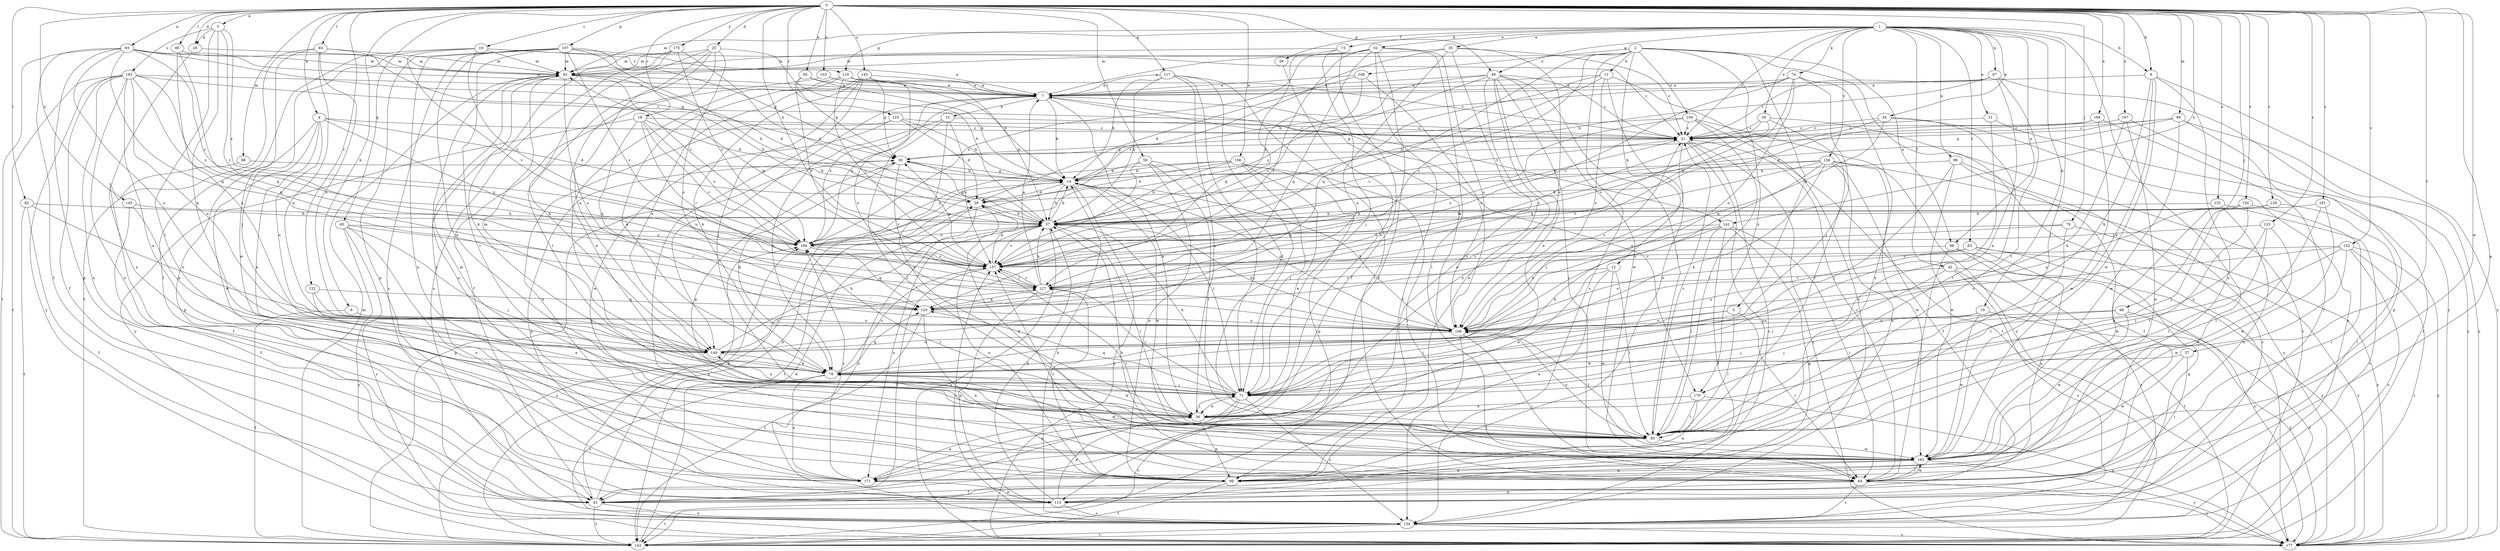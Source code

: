 strict digraph  {
0;
1;
2;
3;
4;
5;
7;
8;
9;
10;
11;
12;
13;
14;
18;
19;
21;
25;
28;
29;
30;
31;
32;
34;
35;
36;
37;
39;
42;
43;
45;
49;
50;
57;
59;
63;
64;
66;
70;
71;
73;
74;
78;
80;
82;
83;
85;
88;
89;
92;
93;
95;
96;
97;
98;
99;
103;
104;
106;
107;
113;
117;
119;
120;
122;
123;
125;
127;
128;
132;
134;
141;
142;
143;
145;
149;
150;
152;
156;
157;
158;
163;
166;
167;
168;
170;
171;
175;
177;
181;
183;
184;
0 -> 3  [label=a];
0 -> 4  [label=a];
0 -> 8  [label=b];
0 -> 9  [label=b];
0 -> 18  [label=c];
0 -> 19  [label=c];
0 -> 25  [label=d];
0 -> 28  [label=d];
0 -> 37  [label=f];
0 -> 45  [label=g];
0 -> 49  [label=g];
0 -> 57  [label=h];
0 -> 59  [label=i];
0 -> 66  [label=j];
0 -> 70  [label=j];
0 -> 80  [label=l];
0 -> 82  [label=l];
0 -> 83  [label=l];
0 -> 88  [label=m];
0 -> 89  [label=m];
0 -> 93  [label=n];
0 -> 95  [label=n];
0 -> 103  [label=o];
0 -> 107  [label=p];
0 -> 113  [label=p];
0 -> 117  [label=q];
0 -> 122  [label=r];
0 -> 123  [label=r];
0 -> 125  [label=r];
0 -> 128  [label=s];
0 -> 132  [label=s];
0 -> 141  [label=t];
0 -> 143  [label=u];
0 -> 145  [label=u];
0 -> 150  [label=v];
0 -> 152  [label=v];
0 -> 158  [label=w];
0 -> 163  [label=w];
0 -> 166  [label=x];
0 -> 167  [label=x];
0 -> 175  [label=y];
0 -> 181  [label=z];
1 -> 9  [label=b];
1 -> 10  [label=b];
1 -> 21  [label=c];
1 -> 30  [label=e];
1 -> 31  [label=e];
1 -> 32  [label=e];
1 -> 34  [label=e];
1 -> 35  [label=e];
1 -> 39  [label=f];
1 -> 42  [label=f];
1 -> 49  [label=g];
1 -> 63  [label=i];
1 -> 64  [label=i];
1 -> 73  [label=k];
1 -> 74  [label=k];
1 -> 85  [label=l];
1 -> 92  [label=m];
1 -> 96  [label=n];
1 -> 97  [label=n];
1 -> 98  [label=n];
1 -> 119  [label=q];
1 -> 156  [label=v];
2 -> 5  [label=a];
2 -> 7  [label=a];
2 -> 11  [label=b];
2 -> 12  [label=b];
2 -> 98  [label=n];
2 -> 104  [label=o];
2 -> 120  [label=q];
2 -> 127  [label=r];
2 -> 134  [label=s];
2 -> 168  [label=x];
2 -> 170  [label=x];
2 -> 177  [label=y];
3 -> 28  [label=d];
3 -> 78  [label=k];
3 -> 85  [label=l];
3 -> 127  [label=r];
3 -> 183  [label=z];
3 -> 184  [label=z];
4 -> 21  [label=c];
4 -> 29  [label=d];
4 -> 36  [label=e];
4 -> 113  [label=p];
4 -> 149  [label=u];
4 -> 157  [label=v];
4 -> 163  [label=w];
5 -> 64  [label=i];
5 -> 71  [label=j];
5 -> 85  [label=l];
5 -> 106  [label=o];
7 -> 13  [label=b];
7 -> 14  [label=b];
7 -> 36  [label=e];
7 -> 141  [label=t];
7 -> 149  [label=u];
7 -> 170  [label=x];
7 -> 184  [label=z];
8 -> 106  [label=o];
8 -> 142  [label=t];
9 -> 7  [label=a];
9 -> 78  [label=k];
9 -> 163  [label=w];
9 -> 170  [label=x];
9 -> 171  [label=x];
9 -> 177  [label=y];
10 -> 71  [label=j];
10 -> 106  [label=o];
10 -> 163  [label=w];
10 -> 177  [label=y];
11 -> 7  [label=a];
11 -> 57  [label=h];
11 -> 99  [label=n];
11 -> 106  [label=o];
11 -> 134  [label=s];
11 -> 157  [label=v];
12 -> 36  [label=e];
12 -> 85  [label=l];
12 -> 99  [label=n];
12 -> 127  [label=r];
12 -> 163  [label=w];
13 -> 21  [label=c];
13 -> 36  [label=e];
13 -> 78  [label=k];
13 -> 85  [label=l];
13 -> 157  [label=v];
14 -> 29  [label=d];
14 -> 50  [label=g];
14 -> 57  [label=h];
14 -> 71  [label=j];
14 -> 106  [label=o];
14 -> 163  [label=w];
14 -> 177  [label=y];
18 -> 14  [label=b];
18 -> 21  [label=c];
18 -> 120  [label=q];
18 -> 127  [label=r];
18 -> 157  [label=v];
18 -> 177  [label=y];
18 -> 184  [label=z];
19 -> 7  [label=a];
19 -> 43  [label=f];
19 -> 71  [label=j];
19 -> 92  [label=m];
19 -> 157  [label=v];
19 -> 184  [label=z];
19 -> 119  [label=r];
21 -> 50  [label=g];
21 -> 71  [label=j];
21 -> 113  [label=p];
21 -> 134  [label=s];
21 -> 157  [label=v];
21 -> 177  [label=y];
25 -> 57  [label=h];
25 -> 71  [label=j];
25 -> 78  [label=k];
25 -> 85  [label=l];
25 -> 92  [label=m];
25 -> 106  [label=o];
25 -> 149  [label=u];
28 -> 92  [label=m];
28 -> 171  [label=x];
29 -> 57  [label=h];
29 -> 134  [label=s];
29 -> 142  [label=t];
30 -> 21  [label=c];
30 -> 85  [label=l];
30 -> 120  [label=q];
30 -> 127  [label=r];
30 -> 142  [label=t];
31 -> 21  [label=c];
31 -> 71  [label=j];
31 -> 142  [label=t];
32 -> 43  [label=f];
32 -> 64  [label=i];
32 -> 92  [label=m];
32 -> 106  [label=o];
32 -> 120  [label=q];
32 -> 127  [label=r];
32 -> 142  [label=t];
32 -> 184  [label=z];
34 -> 21  [label=c];
34 -> 85  [label=l];
34 -> 120  [label=q];
34 -> 134  [label=s];
34 -> 157  [label=v];
35 -> 21  [label=c];
35 -> 92  [label=m];
35 -> 99  [label=n];
35 -> 106  [label=o];
35 -> 149  [label=u];
35 -> 184  [label=z];
36 -> 71  [label=j];
36 -> 78  [label=k];
36 -> 85  [label=l];
36 -> 99  [label=n];
37 -> 64  [label=i];
37 -> 78  [label=k];
37 -> 163  [label=w];
39 -> 36  [label=e];
42 -> 71  [label=j];
42 -> 127  [label=r];
42 -> 134  [label=s];
42 -> 142  [label=t];
42 -> 177  [label=y];
43 -> 14  [label=b];
43 -> 134  [label=s];
43 -> 142  [label=t];
43 -> 184  [label=z];
45 -> 71  [label=j];
45 -> 127  [label=r];
45 -> 134  [label=s];
45 -> 171  [label=x];
45 -> 177  [label=y];
45 -> 184  [label=z];
49 -> 7  [label=a];
49 -> 21  [label=c];
49 -> 36  [label=e];
49 -> 57  [label=h];
49 -> 64  [label=i];
49 -> 85  [label=l];
49 -> 99  [label=n];
49 -> 163  [label=w];
49 -> 171  [label=x];
49 -> 184  [label=z];
50 -> 14  [label=b];
50 -> 78  [label=k];
50 -> 113  [label=p];
50 -> 127  [label=r];
57 -> 14  [label=b];
57 -> 21  [label=c];
57 -> 50  [label=g];
57 -> 85  [label=l];
57 -> 99  [label=n];
57 -> 157  [label=v];
57 -> 171  [label=x];
57 -> 177  [label=y];
57 -> 184  [label=z];
59 -> 14  [label=b];
59 -> 71  [label=j];
59 -> 85  [label=l];
59 -> 99  [label=n];
59 -> 157  [label=v];
63 -> 99  [label=n];
63 -> 106  [label=o];
63 -> 113  [label=p];
63 -> 149  [label=u];
63 -> 157  [label=v];
63 -> 177  [label=y];
64 -> 21  [label=c];
64 -> 57  [label=h];
64 -> 113  [label=p];
64 -> 134  [label=s];
64 -> 157  [label=v];
64 -> 163  [label=w];
64 -> 177  [label=y];
66 -> 71  [label=j];
66 -> 106  [label=o];
66 -> 142  [label=t];
66 -> 163  [label=w];
70 -> 85  [label=l];
70 -> 127  [label=r];
70 -> 177  [label=y];
70 -> 184  [label=z];
71 -> 36  [label=e];
71 -> 57  [label=h];
71 -> 120  [label=q];
71 -> 127  [label=r];
71 -> 134  [label=s];
71 -> 142  [label=t];
71 -> 149  [label=u];
71 -> 171  [label=x];
73 -> 43  [label=f];
73 -> 71  [label=j];
73 -> 92  [label=m];
73 -> 120  [label=q];
74 -> 7  [label=a];
74 -> 14  [label=b];
74 -> 71  [label=j];
74 -> 106  [label=o];
74 -> 127  [label=r];
74 -> 157  [label=v];
74 -> 171  [label=x];
78 -> 71  [label=j];
78 -> 92  [label=m];
78 -> 120  [label=q];
78 -> 134  [label=s];
78 -> 157  [label=v];
78 -> 163  [label=w];
78 -> 171  [label=x];
80 -> 92  [label=m];
80 -> 120  [label=q];
80 -> 149  [label=u];
82 -> 43  [label=f];
82 -> 57  [label=h];
82 -> 106  [label=o];
82 -> 142  [label=t];
83 -> 92  [label=m];
83 -> 106  [label=o];
83 -> 142  [label=t];
83 -> 149  [label=u];
83 -> 163  [label=w];
83 -> 184  [label=z];
85 -> 21  [label=c];
85 -> 50  [label=g];
85 -> 106  [label=o];
85 -> 163  [label=w];
85 -> 184  [label=z];
88 -> 14  [label=b];
88 -> 43  [label=f];
89 -> 21  [label=c];
89 -> 29  [label=d];
89 -> 50  [label=g];
89 -> 113  [label=p];
89 -> 163  [label=w];
89 -> 177  [label=y];
92 -> 7  [label=a];
92 -> 29  [label=d];
92 -> 57  [label=h];
92 -> 78  [label=k];
92 -> 99  [label=n];
92 -> 106  [label=o];
93 -> 7  [label=a];
93 -> 43  [label=f];
93 -> 50  [label=g];
93 -> 92  [label=m];
93 -> 113  [label=p];
93 -> 120  [label=q];
93 -> 142  [label=t];
93 -> 149  [label=u];
93 -> 184  [label=z];
95 -> 7  [label=a];
95 -> 14  [label=b];
95 -> 50  [label=g];
95 -> 157  [label=v];
96 -> 14  [label=b];
96 -> 43  [label=f];
96 -> 71  [label=j];
96 -> 134  [label=s];
96 -> 163  [label=w];
97 -> 7  [label=a];
97 -> 14  [label=b];
97 -> 21  [label=c];
97 -> 36  [label=e];
97 -> 85  [label=l];
97 -> 177  [label=y];
98 -> 64  [label=i];
98 -> 134  [label=s];
98 -> 157  [label=v];
98 -> 177  [label=y];
99 -> 43  [label=f];
99 -> 127  [label=r];
99 -> 142  [label=t];
103 -> 7  [label=a];
103 -> 14  [label=b];
103 -> 43  [label=f];
104 -> 21  [label=c];
104 -> 50  [label=g];
104 -> 85  [label=l];
104 -> 142  [label=t];
104 -> 157  [label=v];
104 -> 177  [label=y];
106 -> 7  [label=a];
106 -> 14  [label=b];
106 -> 21  [label=c];
106 -> 57  [label=h];
106 -> 64  [label=i];
106 -> 85  [label=l];
106 -> 134  [label=s];
106 -> 149  [label=u];
107 -> 21  [label=c];
107 -> 36  [label=e];
107 -> 50  [label=g];
107 -> 57  [label=h];
107 -> 85  [label=l];
107 -> 92  [label=m];
107 -> 99  [label=n];
107 -> 113  [label=p];
107 -> 134  [label=s];
107 -> 157  [label=v];
113 -> 36  [label=e];
113 -> 57  [label=h];
113 -> 134  [label=s];
113 -> 142  [label=t];
117 -> 7  [label=a];
117 -> 14  [label=b];
117 -> 36  [label=e];
117 -> 57  [label=h];
117 -> 64  [label=i];
117 -> 71  [label=j];
117 -> 85  [label=l];
119 -> 7  [label=a];
119 -> 21  [label=c];
119 -> 36  [label=e];
119 -> 50  [label=g];
119 -> 78  [label=k];
119 -> 157  [label=v];
120 -> 99  [label=n];
120 -> 106  [label=o];
120 -> 142  [label=t];
122 -> 36  [label=e];
122 -> 120  [label=q];
122 -> 149  [label=u];
123 -> 36  [label=e];
123 -> 85  [label=l];
123 -> 163  [label=w];
123 -> 184  [label=z];
125 -> 14  [label=b];
125 -> 21  [label=c];
125 -> 29  [label=d];
125 -> 163  [label=w];
125 -> 171  [label=x];
127 -> 7  [label=a];
127 -> 57  [label=h];
127 -> 113  [label=p];
127 -> 120  [label=q];
127 -> 157  [label=v];
128 -> 57  [label=h];
128 -> 64  [label=i];
128 -> 106  [label=o];
132 -> 57  [label=h];
132 -> 99  [label=n];
132 -> 134  [label=s];
132 -> 163  [label=w];
134 -> 14  [label=b];
134 -> 142  [label=t];
134 -> 157  [label=v];
134 -> 177  [label=y];
141 -> 43  [label=f];
141 -> 64  [label=i];
141 -> 78  [label=k];
141 -> 85  [label=l];
141 -> 106  [label=o];
141 -> 113  [label=p];
141 -> 184  [label=z];
142 -> 14  [label=b];
142 -> 29  [label=d];
142 -> 50  [label=g];
142 -> 92  [label=m];
142 -> 184  [label=z];
143 -> 7  [label=a];
143 -> 57  [label=h];
143 -> 64  [label=i];
143 -> 71  [label=j];
143 -> 78  [label=k];
143 -> 106  [label=o];
143 -> 149  [label=u];
145 -> 43  [label=f];
145 -> 57  [label=h];
145 -> 149  [label=u];
149 -> 57  [label=h];
149 -> 78  [label=k];
149 -> 127  [label=r];
150 -> 57  [label=h];
150 -> 64  [label=i];
150 -> 71  [label=j];
150 -> 85  [label=l];
152 -> 71  [label=j];
152 -> 106  [label=o];
152 -> 134  [label=s];
152 -> 142  [label=t];
152 -> 157  [label=v];
152 -> 163  [label=w];
152 -> 177  [label=y];
156 -> 14  [label=b];
156 -> 43  [label=f];
156 -> 57  [label=h];
156 -> 78  [label=k];
156 -> 99  [label=n];
156 -> 149  [label=u];
156 -> 157  [label=v];
156 -> 163  [label=w];
156 -> 177  [label=y];
157 -> 29  [label=d];
157 -> 43  [label=f];
157 -> 50  [label=g];
157 -> 92  [label=m];
157 -> 127  [label=r];
158 -> 14  [label=b];
158 -> 29  [label=d];
158 -> 36  [label=e];
158 -> 57  [label=h];
158 -> 64  [label=i];
158 -> 71  [label=j];
158 -> 113  [label=p];
158 -> 184  [label=z];
163 -> 29  [label=d];
163 -> 64  [label=i];
163 -> 92  [label=m];
163 -> 99  [label=n];
163 -> 157  [label=v];
163 -> 171  [label=x];
163 -> 177  [label=y];
166 -> 21  [label=c];
166 -> 43  [label=f];
166 -> 57  [label=h];
166 -> 163  [label=w];
167 -> 21  [label=c];
167 -> 78  [label=k];
167 -> 99  [label=n];
167 -> 177  [label=y];
168 -> 7  [label=a];
168 -> 29  [label=d];
168 -> 106  [label=o];
168 -> 157  [label=v];
170 -> 36  [label=e];
170 -> 85  [label=l];
170 -> 99  [label=n];
170 -> 177  [label=y];
171 -> 36  [label=e];
171 -> 113  [label=p];
171 -> 184  [label=z];
175 -> 57  [label=h];
175 -> 92  [label=m];
175 -> 134  [label=s];
175 -> 171  [label=x];
175 -> 184  [label=z];
181 -> 57  [label=h];
181 -> 85  [label=l];
181 -> 163  [label=w];
183 -> 7  [label=a];
183 -> 21  [label=c];
183 -> 36  [label=e];
183 -> 43  [label=f];
183 -> 99  [label=n];
183 -> 120  [label=q];
183 -> 142  [label=t];
183 -> 149  [label=u];
183 -> 171  [label=x];
183 -> 177  [label=y];
183 -> 184  [label=z];
184 -> 7  [label=a];
184 -> 120  [label=q];
184 -> 157  [label=v];
}
